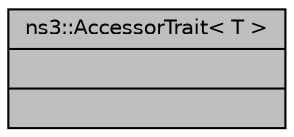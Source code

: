 digraph "ns3::AccessorTrait&lt; T &gt;"
{
  edge [fontname="Helvetica",fontsize="10",labelfontname="Helvetica",labelfontsize="10"];
  node [fontname="Helvetica",fontsize="10",shape=record];
  Node1 [label="{ns3::AccessorTrait\< T \>\n||}",height=0.2,width=0.4,color="black", fillcolor="grey75", style="filled", fontcolor="black"];
}
